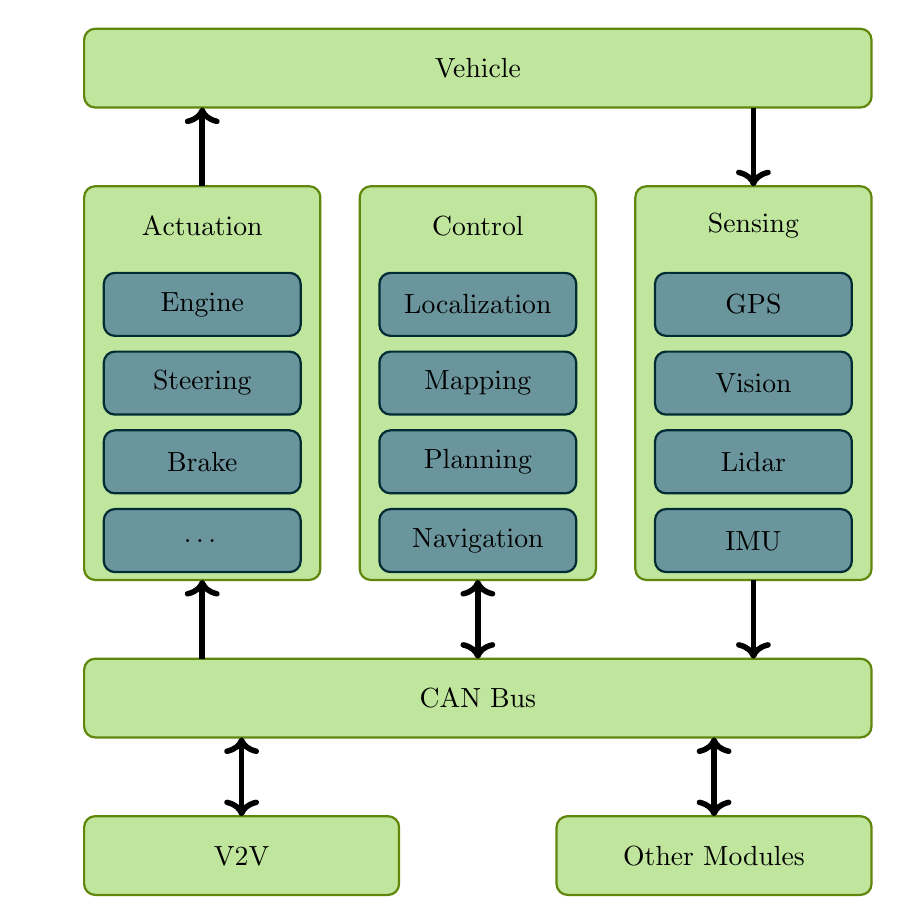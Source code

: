 \definecolor{greencontent}{RGB}{106,149,157}
\definecolor{greenborder}{RGB}{1,44,52}
\definecolor{bluecontent}{RGB}{192,230,158}
\definecolor{blueborder}{RGB}{96,134,12}

\definecolor{redborder}{RGB}{141,12,19}
\definecolor{redcontent}{RGB}{240,113,120}

\begin{tikzpicture}
\draw[thick,rounded corners,fill=bluecontent,draw=blueborder] (0,0) rectangle (10,1);
\node at (5,0.5) {CAN Bus};
%%%%%%%%%%%%%%%%%%%%%%%%
\draw[thick,rounded corners,fill=bluecontent,draw=blueborder] (0,2) rectangle (3,7);
\node at (1.5,6.5) {Actuation};
\draw[thick,rounded corners,fill=greencontent,draw=greenborder] (0.25,5.1) rectangle (2.75,5.9);
\node at (1.5,5.5) {Engine};
\draw[thick,rounded corners,fill=greencontent,draw=greenborder] (0.25,4.1) rectangle (2.75,4.9);
\node at (1.5,4.5) {Steering};
\draw[thick,rounded corners,fill=greencontent,draw=greenborder] (0.25,3.1) rectangle (2.75,3.9);
\node at (1.5,3.5) {Brake};
\draw[thick,rounded corners,fill=greencontent,draw=greenborder] (0.25,2.1) rectangle (2.75,2.9);
\node at (1.5,2.5) {\dots};
%%%%%%%%%%%%%%%%%%%%%%
\draw[thick,rounded corners,fill=bluecontent,draw=blueborder] (7,2) rectangle (10,7);
\node at (8.5,6.5) {Sensing};
\draw[thick,rounded corners,fill=greencontent,draw=greenborder] (7.25,5.1) rectangle (9.75,5.9);
\node at (8.5,5.5) {GPS};
\draw[thick,rounded corners,fill=greencontent,draw=greenborder] (7.25,4.1) rectangle (9.75,4.9);
\node at (8.5,4.5) {Vision};
\draw[thick,rounded corners,fill=greencontent,draw=greenborder] (7.25,3.1) rectangle (9.75,3.9);
\node at (8.5,3.5) {Lidar};
\draw[thick,rounded corners,fill=greencontent,draw=greenborder] (7.25,2.1) rectangle (9.75,2.9);
\node at (8.5,2.5) {IMU};
%%%%%%%%%%%%%%%%%%%%%%
\draw[thick,rounded corners,fill=bluecontent,draw=blueborder] (3.5,2) rectangle (6.5,7);
\node at (5,6.5) {Control};

\draw[thick,rounded corners,fill=greencontent,draw=greenborder] (3.75,5.1) rectangle (6.25,5.9);
\node at (5,5.5) {Localization};
\draw[thick,rounded corners,fill=greencontent,draw=greenborder] (3.75,4.1) rectangle (6.25,4.9);
\node at (5,4.5) {Mapping};
\draw[thick,rounded corners,fill=greencontent,draw=greenborder] (3.75,3.1) rectangle (6.25,3.9);
\node at (5,3.5) {Planning};
\draw[thick,rounded corners,fill=greencontent,draw=greenborder] (3.75,2.1) rectangle (6.25,2.9);
\node at (5,2.5) {Navigation};
%%%%%%%%%%%%%%%%%%%%%%
\draw[thick,rounded corners,fill=bluecontent,draw=blueborder] (0,8) rectangle (10,9);
\node at (5,8.5) {Vehicle};


\draw[thick,rounded corners,fill=bluecontent,draw=blueborder] (0,-1) rectangle (4,-2);
\node at (2,-1.5) {V2V};
\draw[thick,rounded corners,fill=bluecontent,draw=blueborder] (6,-1) rectangle (10,-2);
\node at (8,-1.5) {Other Modules};

%%%%%%%%%%%%%%%%%%%%%%
\draw[line width=2pt,<-] (1.5,8)--(1.5,7);
\draw[line width=2pt,<-] (1.5,2)--(1.5,1);

\draw[line width=2pt,->] (8.5,8)--(8.5,7);
\draw[line width=2pt,->] (8.5,2)--(8.5,1);

\draw[line width=2pt,<->] (5,2)--(5,1);

\draw[line width=2pt,<->] (2,-1)--(2,0);
\draw[line width=2pt,<->] (8,-1)--(8,0);

%%%%%%%%%%%%%%%%%%%%%%%%
%\draw[thick,rounded corners,fill=redcontent,draw=redborder] (-3,5) rectangle (-1,4);
%\node at (-2,4.5) {\begin{tabular}{c} Actuator \\ Attack\end{tabular}};
%\draw[thick,rounded corners,fill=redcontent,draw=redborder] (13,5) rectangle (11,4);
%\node at (12,4.5) {\begin{tabular}{c} Sensor \\ Attack\end{tabular}};
%\draw[thick,rounded corners,fill=redcontent,draw=redborder] (0,-4) rectangle (10,-3);
%\node at (5,-3.5) {Cyber Attack};

%\draw[line width=2pt,->,redborder] (-1,4.5)--(0,4.5);
%\draw[line width=2pt,->,redborder] (11,4.5)--(10,4.5);
%\draw[line width=2pt,->,redborder] (2,-3)--(2,-2);
%\draw[line width=2pt,->,redborder] (8,-3)--(8,-2);
\end{tikzpicture}


